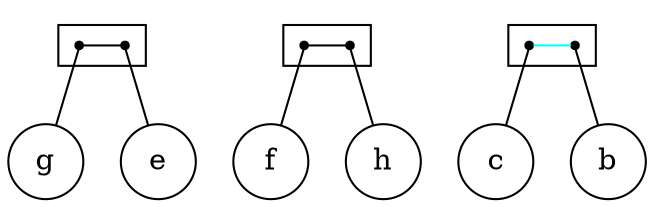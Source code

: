strict digraph "linear_2-structure" {
compound=true;
fontname=Verdana;
fontsize=12;
newrank=true;
node [shape=circle];
g;
e;
f;
h;
c;
b;
subgraph cluster_eg {
rank=same;
node [shape=point];
s_g -> s_e  [color=black, arrowhead=none];
}

subgraph cluster_hf {
rank=same;
node [shape=point];
s_f -> s_h  [color=black, arrowhead=none];
}

subgraph cluster_cb {
rank=same;
node [shape=point];
s_c -> s_b  [color=cyan, arrowhead=none];
}

s_g -> g  [arrowhead=none];
s_e -> e  [arrowhead=none];
s_f -> f  [arrowhead=none];
s_h -> h  [arrowhead=none];
s_c -> c  [arrowhead=none];
s_b -> b  [arrowhead=none];
}
